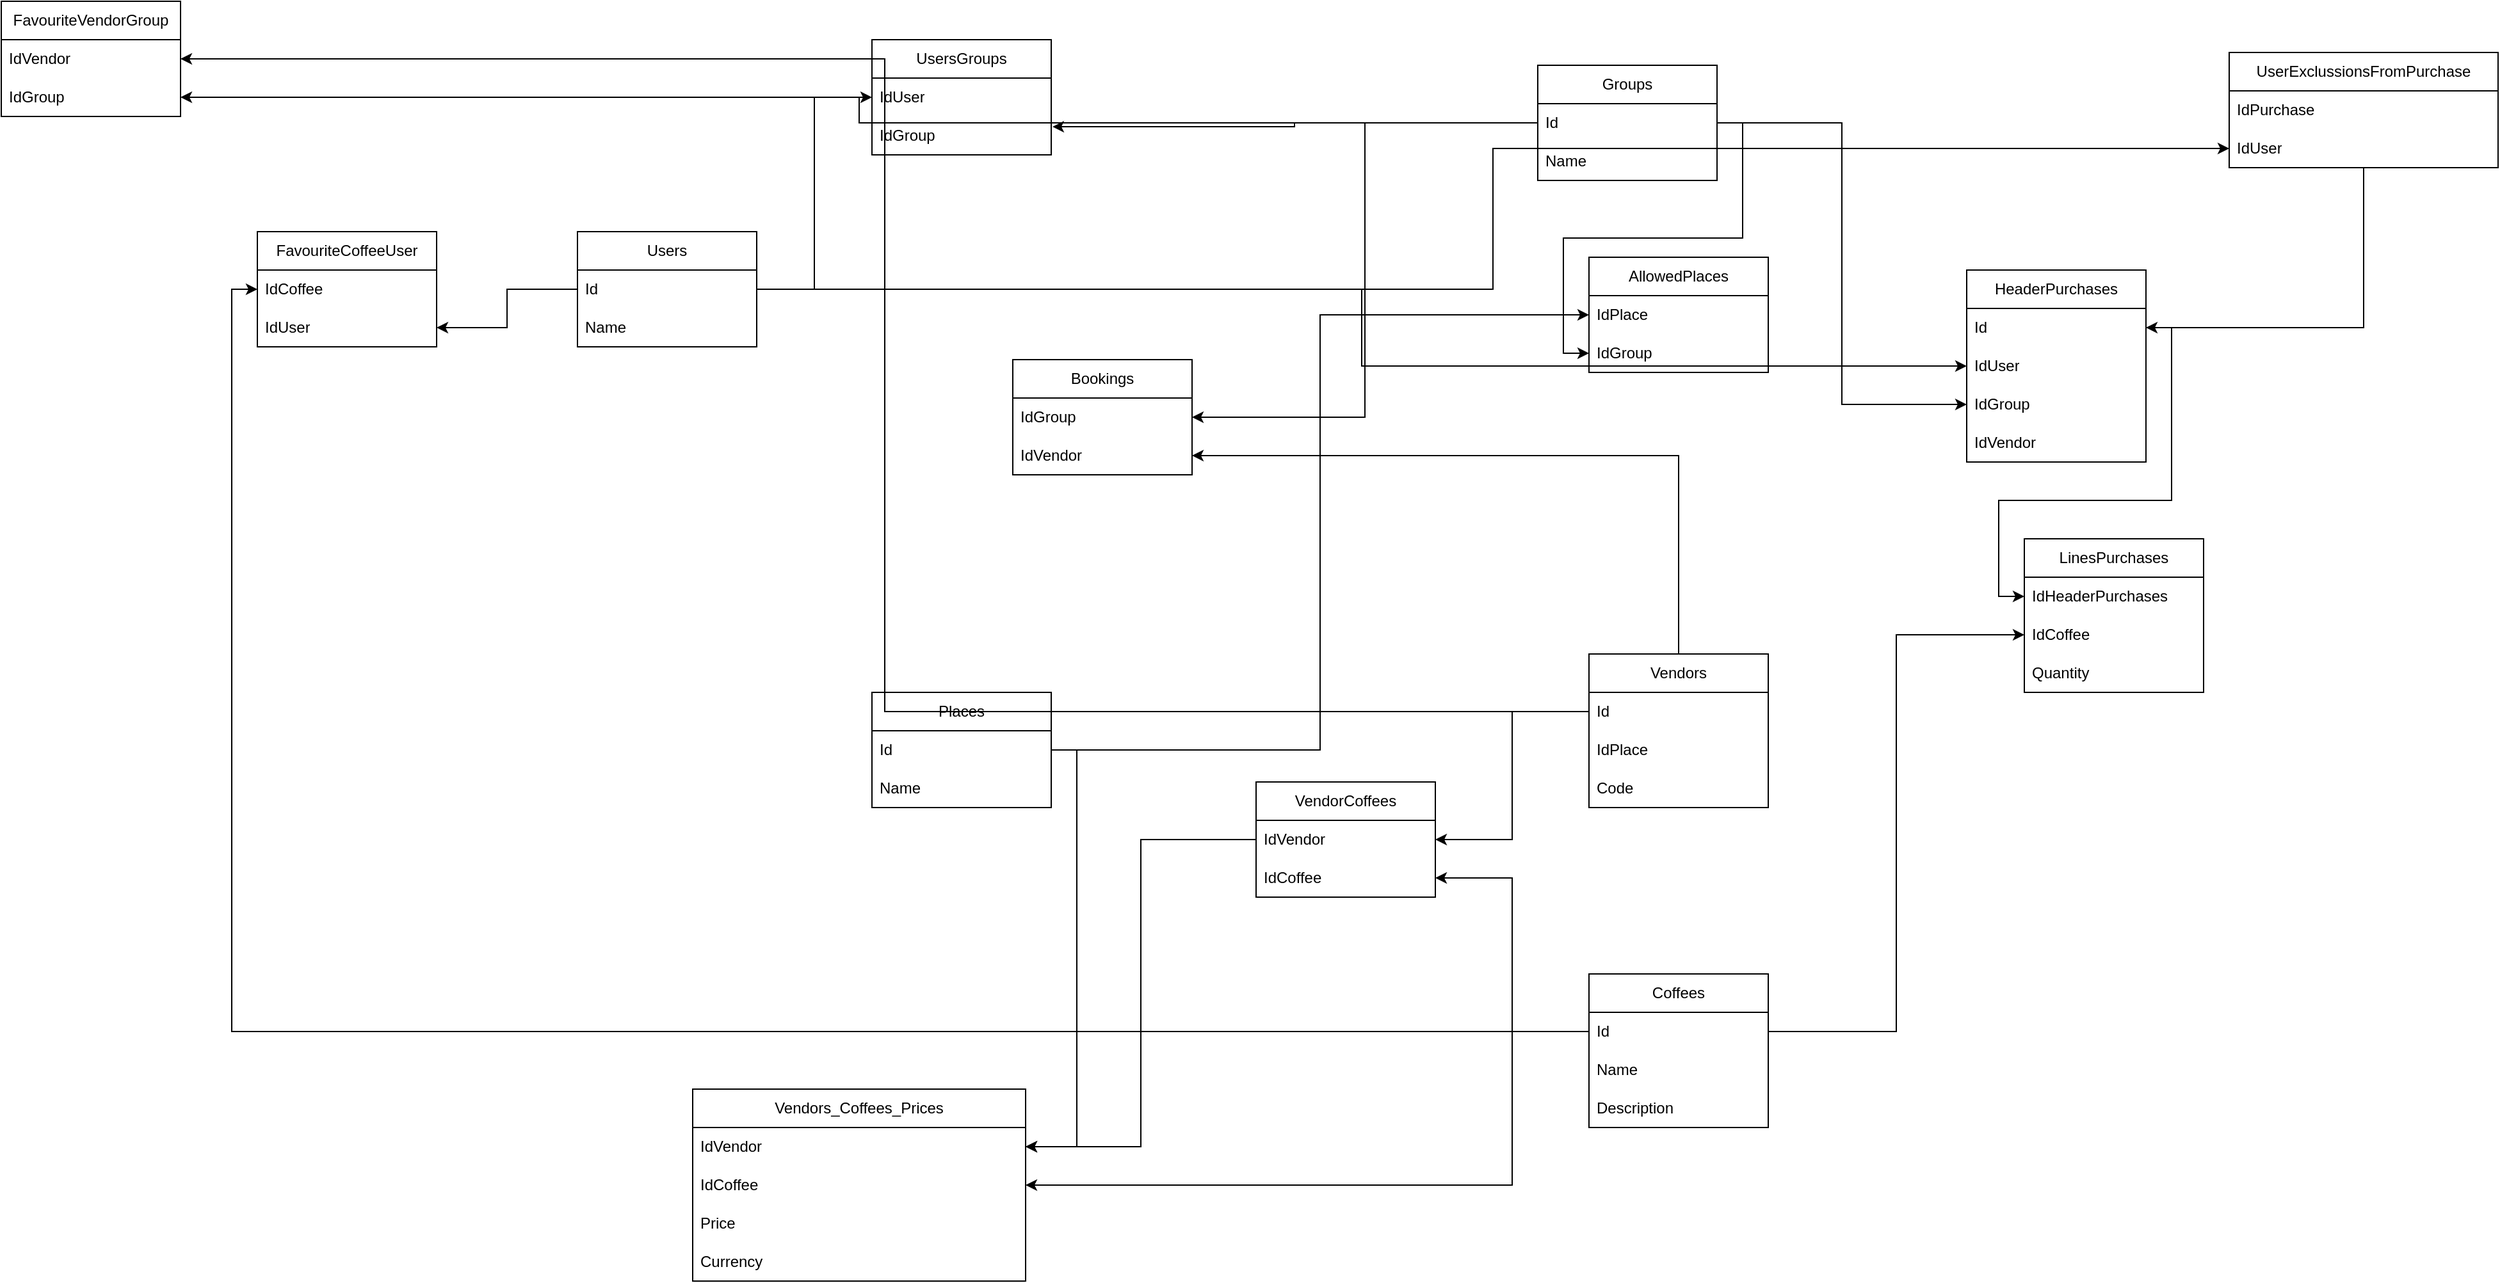 <mxfile version="21.2.9" type="github" pages="2">
  <diagram name="RelationalDiagram" id="efa7a0a1-bf9b-a30e-e6df-94a7791c09e9">
    <mxGraphModel dx="2512" dy="1124" grid="1" gridSize="10" guides="1" tooltips="1" connect="1" arrows="1" fold="1" page="1" pageScale="1" pageWidth="826" pageHeight="1169" background="none" math="0" shadow="0">
      <root>
        <mxCell id="0" />
        <mxCell id="1" parent="0" />
        <mxCell id="ynaRiRUArdKcr1fRVs-h-115" value="Places" style="swimlane;fontStyle=0;childLayout=stackLayout;horizontal=1;startSize=30;horizontalStack=0;resizeParent=1;resizeParentMax=0;resizeLast=0;collapsible=1;marginBottom=0;whiteSpace=wrap;html=1;" vertex="1" parent="1">
          <mxGeometry x="1070" y="600" width="140" height="90" as="geometry" />
        </mxCell>
        <mxCell id="ynaRiRUArdKcr1fRVs-h-116" value="Id" style="text;strokeColor=none;fillColor=none;align=left;verticalAlign=middle;spacingLeft=4;spacingRight=4;overflow=hidden;points=[[0,0.5],[1,0.5]];portConstraint=eastwest;rotatable=0;whiteSpace=wrap;html=1;" vertex="1" parent="ynaRiRUArdKcr1fRVs-h-115">
          <mxGeometry y="30" width="140" height="30" as="geometry" />
        </mxCell>
        <mxCell id="ynaRiRUArdKcr1fRVs-h-117" value="Name" style="text;strokeColor=none;fillColor=none;align=left;verticalAlign=middle;spacingLeft=4;spacingRight=4;overflow=hidden;points=[[0,0.5],[1,0.5]];portConstraint=eastwest;rotatable=0;whiteSpace=wrap;html=1;" vertex="1" parent="ynaRiRUArdKcr1fRVs-h-115">
          <mxGeometry y="60" width="140" height="30" as="geometry" />
        </mxCell>
        <mxCell id="ynaRiRUArdKcr1fRVs-h-175" style="edgeStyle=orthogonalEdgeStyle;rounded=0;orthogonalLoop=1;jettySize=auto;html=1;entryX=1;entryY=0.5;entryDx=0;entryDy=0;" edge="1" parent="1" source="ynaRiRUArdKcr1fRVs-h-119" target="ynaRiRUArdKcr1fRVs-h-150">
          <mxGeometry relative="1" as="geometry" />
        </mxCell>
        <mxCell id="ynaRiRUArdKcr1fRVs-h-119" value="Vendors" style="swimlane;fontStyle=0;childLayout=stackLayout;horizontal=1;startSize=30;horizontalStack=0;resizeParent=1;resizeParentMax=0;resizeLast=0;collapsible=1;marginBottom=0;whiteSpace=wrap;html=1;" vertex="1" parent="1">
          <mxGeometry x="1630" y="570" width="140" height="120" as="geometry" />
        </mxCell>
        <mxCell id="ynaRiRUArdKcr1fRVs-h-120" value="Id" style="text;strokeColor=none;fillColor=none;align=left;verticalAlign=middle;spacingLeft=4;spacingRight=4;overflow=hidden;points=[[0,0.5],[1,0.5]];portConstraint=eastwest;rotatable=0;whiteSpace=wrap;html=1;" vertex="1" parent="ynaRiRUArdKcr1fRVs-h-119">
          <mxGeometry y="30" width="140" height="30" as="geometry" />
        </mxCell>
        <mxCell id="ynaRiRUArdKcr1fRVs-h-121" value="IdPlace" style="text;strokeColor=none;fillColor=none;align=left;verticalAlign=middle;spacingLeft=4;spacingRight=4;overflow=hidden;points=[[0,0.5],[1,0.5]];portConstraint=eastwest;rotatable=0;whiteSpace=wrap;html=1;" vertex="1" parent="ynaRiRUArdKcr1fRVs-h-119">
          <mxGeometry y="60" width="140" height="30" as="geometry" />
        </mxCell>
        <mxCell id="ynaRiRUArdKcr1fRVs-h-190" value="Code" style="text;strokeColor=none;fillColor=none;align=left;verticalAlign=middle;spacingLeft=4;spacingRight=4;overflow=hidden;points=[[0,0.5],[1,0.5]];portConstraint=eastwest;rotatable=0;whiteSpace=wrap;html=1;" vertex="1" parent="ynaRiRUArdKcr1fRVs-h-119">
          <mxGeometry y="90" width="140" height="30" as="geometry" />
        </mxCell>
        <mxCell id="ynaRiRUArdKcr1fRVs-h-123" value="Users" style="swimlane;fontStyle=0;childLayout=stackLayout;horizontal=1;startSize=30;horizontalStack=0;resizeParent=1;resizeParentMax=0;resizeLast=0;collapsible=1;marginBottom=0;whiteSpace=wrap;html=1;" vertex="1" parent="1">
          <mxGeometry x="840" y="240" width="140" height="90" as="geometry" />
        </mxCell>
        <mxCell id="ynaRiRUArdKcr1fRVs-h-124" value="Id" style="text;strokeColor=none;fillColor=none;align=left;verticalAlign=middle;spacingLeft=4;spacingRight=4;overflow=hidden;points=[[0,0.5],[1,0.5]];portConstraint=eastwest;rotatable=0;whiteSpace=wrap;html=1;" vertex="1" parent="ynaRiRUArdKcr1fRVs-h-123">
          <mxGeometry y="30" width="140" height="30" as="geometry" />
        </mxCell>
        <mxCell id="ynaRiRUArdKcr1fRVs-h-197" value="Name" style="text;strokeColor=none;fillColor=none;align=left;verticalAlign=middle;spacingLeft=4;spacingRight=4;overflow=hidden;points=[[0,0.5],[1,0.5]];portConstraint=eastwest;rotatable=0;whiteSpace=wrap;html=1;" vertex="1" parent="ynaRiRUArdKcr1fRVs-h-123">
          <mxGeometry y="60" width="140" height="30" as="geometry" />
        </mxCell>
        <mxCell id="ynaRiRUArdKcr1fRVs-h-127" value="Groups" style="swimlane;fontStyle=0;childLayout=stackLayout;horizontal=1;startSize=30;horizontalStack=0;resizeParent=1;resizeParentMax=0;resizeLast=0;collapsible=1;marginBottom=0;whiteSpace=wrap;html=1;" vertex="1" parent="1">
          <mxGeometry x="1590" y="110" width="140" height="90" as="geometry" />
        </mxCell>
        <mxCell id="ynaRiRUArdKcr1fRVs-h-128" value="Id" style="text;strokeColor=none;fillColor=none;align=left;verticalAlign=middle;spacingLeft=4;spacingRight=4;overflow=hidden;points=[[0,0.5],[1,0.5]];portConstraint=eastwest;rotatable=0;whiteSpace=wrap;html=1;" vertex="1" parent="ynaRiRUArdKcr1fRVs-h-127">
          <mxGeometry y="30" width="140" height="30" as="geometry" />
        </mxCell>
        <mxCell id="ynaRiRUArdKcr1fRVs-h-129" value="Name" style="text;strokeColor=none;fillColor=none;align=left;verticalAlign=middle;spacingLeft=4;spacingRight=4;overflow=hidden;points=[[0,0.5],[1,0.5]];portConstraint=eastwest;rotatable=0;whiteSpace=wrap;html=1;" vertex="1" parent="ynaRiRUArdKcr1fRVs-h-127">
          <mxGeometry y="60" width="140" height="30" as="geometry" />
        </mxCell>
        <mxCell id="ynaRiRUArdKcr1fRVs-h-131" value="Coffees" style="swimlane;fontStyle=0;childLayout=stackLayout;horizontal=1;startSize=30;horizontalStack=0;resizeParent=1;resizeParentMax=0;resizeLast=0;collapsible=1;marginBottom=0;whiteSpace=wrap;html=1;" vertex="1" parent="1">
          <mxGeometry x="1630" y="820" width="140" height="120" as="geometry" />
        </mxCell>
        <mxCell id="ynaRiRUArdKcr1fRVs-h-132" value="Id" style="text;strokeColor=none;fillColor=none;align=left;verticalAlign=middle;spacingLeft=4;spacingRight=4;overflow=hidden;points=[[0,0.5],[1,0.5]];portConstraint=eastwest;rotatable=0;whiteSpace=wrap;html=1;" vertex="1" parent="ynaRiRUArdKcr1fRVs-h-131">
          <mxGeometry y="30" width="140" height="30" as="geometry" />
        </mxCell>
        <mxCell id="ynaRiRUArdKcr1fRVs-h-133" value="Name" style="text;strokeColor=none;fillColor=none;align=left;verticalAlign=middle;spacingLeft=4;spacingRight=4;overflow=hidden;points=[[0,0.5],[1,0.5]];portConstraint=eastwest;rotatable=0;whiteSpace=wrap;html=1;" vertex="1" parent="ynaRiRUArdKcr1fRVs-h-131">
          <mxGeometry y="60" width="140" height="30" as="geometry" />
        </mxCell>
        <mxCell id="ynaRiRUArdKcr1fRVs-h-134" value="Description" style="text;strokeColor=none;fillColor=none;align=left;verticalAlign=middle;spacingLeft=4;spacingRight=4;overflow=hidden;points=[[0,0.5],[1,0.5]];portConstraint=eastwest;rotatable=0;whiteSpace=wrap;html=1;" vertex="1" parent="ynaRiRUArdKcr1fRVs-h-131">
          <mxGeometry y="90" width="140" height="30" as="geometry" />
        </mxCell>
        <mxCell id="ynaRiRUArdKcr1fRVs-h-135" value="Vendors_Coffees_Prices" style="swimlane;fontStyle=0;childLayout=stackLayout;horizontal=1;startSize=30;horizontalStack=0;resizeParent=1;resizeParentMax=0;resizeLast=0;collapsible=1;marginBottom=0;whiteSpace=wrap;html=1;" vertex="1" parent="1">
          <mxGeometry x="930" y="910" width="260" height="150" as="geometry" />
        </mxCell>
        <mxCell id="ynaRiRUArdKcr1fRVs-h-137" value="IdVendor" style="text;strokeColor=none;fillColor=none;align=left;verticalAlign=middle;spacingLeft=4;spacingRight=4;overflow=hidden;points=[[0,0.5],[1,0.5]];portConstraint=eastwest;rotatable=0;whiteSpace=wrap;html=1;" vertex="1" parent="ynaRiRUArdKcr1fRVs-h-135">
          <mxGeometry y="30" width="260" height="30" as="geometry" />
        </mxCell>
        <mxCell id="ynaRiRUArdKcr1fRVs-h-138" value="IdCoffee" style="text;strokeColor=none;fillColor=none;align=left;verticalAlign=middle;spacingLeft=4;spacingRight=4;overflow=hidden;points=[[0,0.5],[1,0.5]];portConstraint=eastwest;rotatable=0;whiteSpace=wrap;html=1;" vertex="1" parent="ynaRiRUArdKcr1fRVs-h-135">
          <mxGeometry y="60" width="260" height="30" as="geometry" />
        </mxCell>
        <mxCell id="ynaRiRUArdKcr1fRVs-h-183" value="Price" style="text;strokeColor=none;fillColor=none;align=left;verticalAlign=middle;spacingLeft=4;spacingRight=4;overflow=hidden;points=[[0,0.5],[1,0.5]];portConstraint=eastwest;rotatable=0;whiteSpace=wrap;html=1;" vertex="1" parent="ynaRiRUArdKcr1fRVs-h-135">
          <mxGeometry y="90" width="260" height="30" as="geometry" />
        </mxCell>
        <mxCell id="ynaRiRUArdKcr1fRVs-h-184" value="Currency" style="text;strokeColor=none;fillColor=none;align=left;verticalAlign=middle;spacingLeft=4;spacingRight=4;overflow=hidden;points=[[0,0.5],[1,0.5]];portConstraint=eastwest;rotatable=0;whiteSpace=wrap;html=1;" vertex="1" parent="ynaRiRUArdKcr1fRVs-h-135">
          <mxGeometry y="120" width="260" height="30" as="geometry" />
        </mxCell>
        <mxCell id="ynaRiRUArdKcr1fRVs-h-144" value="HeaderPurchases" style="swimlane;fontStyle=0;childLayout=stackLayout;horizontal=1;startSize=30;horizontalStack=0;resizeParent=1;resizeParentMax=0;resizeLast=0;collapsible=1;marginBottom=0;whiteSpace=wrap;html=1;" vertex="1" parent="1">
          <mxGeometry x="1925" y="270" width="140" height="150" as="geometry" />
        </mxCell>
        <mxCell id="ynaRiRUArdKcr1fRVs-h-145" value="Id" style="text;strokeColor=none;fillColor=none;align=left;verticalAlign=middle;spacingLeft=4;spacingRight=4;overflow=hidden;points=[[0,0.5],[1,0.5]];portConstraint=eastwest;rotatable=0;whiteSpace=wrap;html=1;" vertex="1" parent="ynaRiRUArdKcr1fRVs-h-144">
          <mxGeometry y="30" width="140" height="30" as="geometry" />
        </mxCell>
        <mxCell id="ynaRiRUArdKcr1fRVs-h-146" value="IdUser" style="text;strokeColor=none;fillColor=none;align=left;verticalAlign=middle;spacingLeft=4;spacingRight=4;overflow=hidden;points=[[0,0.5],[1,0.5]];portConstraint=eastwest;rotatable=0;whiteSpace=wrap;html=1;" vertex="1" parent="ynaRiRUArdKcr1fRVs-h-144">
          <mxGeometry y="60" width="140" height="30" as="geometry" />
        </mxCell>
        <mxCell id="ynaRiRUArdKcr1fRVs-h-147" value="IdGroup" style="text;strokeColor=none;fillColor=none;align=left;verticalAlign=middle;spacingLeft=4;spacingRight=4;overflow=hidden;points=[[0,0.5],[1,0.5]];portConstraint=eastwest;rotatable=0;whiteSpace=wrap;html=1;" vertex="1" parent="ynaRiRUArdKcr1fRVs-h-144">
          <mxGeometry y="90" width="140" height="30" as="geometry" />
        </mxCell>
        <mxCell id="ynaRiRUArdKcr1fRVs-h-215" value="IdVendor" style="text;strokeColor=none;fillColor=none;align=left;verticalAlign=middle;spacingLeft=4;spacingRight=4;overflow=hidden;points=[[0,0.5],[1,0.5]];portConstraint=eastwest;rotatable=0;whiteSpace=wrap;html=1;" vertex="1" parent="ynaRiRUArdKcr1fRVs-h-144">
          <mxGeometry y="120" width="140" height="30" as="geometry" />
        </mxCell>
        <mxCell id="ynaRiRUArdKcr1fRVs-h-148" value="Bookings" style="swimlane;fontStyle=0;childLayout=stackLayout;horizontal=1;startSize=30;horizontalStack=0;resizeParent=1;resizeParentMax=0;resizeLast=0;collapsible=1;marginBottom=0;whiteSpace=wrap;html=1;" vertex="1" parent="1">
          <mxGeometry x="1180" y="340" width="140" height="90" as="geometry" />
        </mxCell>
        <mxCell id="ynaRiRUArdKcr1fRVs-h-149" value="IdGroup" style="text;strokeColor=none;fillColor=none;align=left;verticalAlign=middle;spacingLeft=4;spacingRight=4;overflow=hidden;points=[[0,0.5],[1,0.5]];portConstraint=eastwest;rotatable=0;whiteSpace=wrap;html=1;" vertex="1" parent="ynaRiRUArdKcr1fRVs-h-148">
          <mxGeometry y="30" width="140" height="30" as="geometry" />
        </mxCell>
        <mxCell id="ynaRiRUArdKcr1fRVs-h-150" value="IdVendor" style="text;strokeColor=none;fillColor=none;align=left;verticalAlign=middle;spacingLeft=4;spacingRight=4;overflow=hidden;points=[[0,0.5],[1,0.5]];portConstraint=eastwest;rotatable=0;whiteSpace=wrap;html=1;" vertex="1" parent="ynaRiRUArdKcr1fRVs-h-148">
          <mxGeometry y="60" width="140" height="30" as="geometry" />
        </mxCell>
        <mxCell id="ynaRiRUArdKcr1fRVs-h-219" style="edgeStyle=orthogonalEdgeStyle;rounded=0;orthogonalLoop=1;jettySize=auto;html=1;entryX=1;entryY=0.5;entryDx=0;entryDy=0;" edge="1" parent="1" source="ynaRiRUArdKcr1fRVs-h-152" target="ynaRiRUArdKcr1fRVs-h-145">
          <mxGeometry relative="1" as="geometry" />
        </mxCell>
        <mxCell id="ynaRiRUArdKcr1fRVs-h-152" value="UserExclussionsFromPurchase" style="swimlane;fontStyle=0;childLayout=stackLayout;horizontal=1;startSize=30;horizontalStack=0;resizeParent=1;resizeParentMax=0;resizeLast=0;collapsible=1;marginBottom=0;whiteSpace=wrap;html=1;" vertex="1" parent="1">
          <mxGeometry x="2130" y="100" width="210" height="90" as="geometry" />
        </mxCell>
        <mxCell id="ynaRiRUArdKcr1fRVs-h-218" value="IdPurchase" style="text;strokeColor=none;fillColor=none;align=left;verticalAlign=middle;spacingLeft=4;spacingRight=4;overflow=hidden;points=[[0,0.5],[1,0.5]];portConstraint=eastwest;rotatable=0;whiteSpace=wrap;html=1;" vertex="1" parent="ynaRiRUArdKcr1fRVs-h-152">
          <mxGeometry y="30" width="210" height="30" as="geometry" />
        </mxCell>
        <mxCell id="ynaRiRUArdKcr1fRVs-h-153" value="IdUser" style="text;strokeColor=none;fillColor=none;align=left;verticalAlign=middle;spacingLeft=4;spacingRight=4;overflow=hidden;points=[[0,0.5],[1,0.5]];portConstraint=eastwest;rotatable=0;whiteSpace=wrap;html=1;" vertex="1" parent="ynaRiRUArdKcr1fRVs-h-152">
          <mxGeometry y="60" width="210" height="30" as="geometry" />
        </mxCell>
        <mxCell id="ynaRiRUArdKcr1fRVs-h-156" value="UsersGroups" style="swimlane;fontStyle=0;childLayout=stackLayout;horizontal=1;startSize=30;horizontalStack=0;resizeParent=1;resizeParentMax=0;resizeLast=0;collapsible=1;marginBottom=0;whiteSpace=wrap;html=1;" vertex="1" parent="1">
          <mxGeometry x="1070" y="90" width="140" height="90" as="geometry" />
        </mxCell>
        <mxCell id="ynaRiRUArdKcr1fRVs-h-157" value="IdUser" style="text;strokeColor=none;fillColor=none;align=left;verticalAlign=middle;spacingLeft=4;spacingRight=4;overflow=hidden;points=[[0,0.5],[1,0.5]];portConstraint=eastwest;rotatable=0;whiteSpace=wrap;html=1;" vertex="1" parent="ynaRiRUArdKcr1fRVs-h-156">
          <mxGeometry y="30" width="140" height="30" as="geometry" />
        </mxCell>
        <mxCell id="ynaRiRUArdKcr1fRVs-h-158" value="IdGroup" style="text;strokeColor=none;fillColor=none;align=left;verticalAlign=middle;spacingLeft=4;spacingRight=4;overflow=hidden;points=[[0,0.5],[1,0.5]];portConstraint=eastwest;rotatable=0;whiteSpace=wrap;html=1;" vertex="1" parent="ynaRiRUArdKcr1fRVs-h-156">
          <mxGeometry y="60" width="140" height="30" as="geometry" />
        </mxCell>
        <mxCell id="ynaRiRUArdKcr1fRVs-h-160" style="edgeStyle=orthogonalEdgeStyle;rounded=0;orthogonalLoop=1;jettySize=auto;html=1;entryX=0;entryY=0.5;entryDx=0;entryDy=0;" edge="1" parent="1" source="ynaRiRUArdKcr1fRVs-h-124" target="ynaRiRUArdKcr1fRVs-h-157">
          <mxGeometry relative="1" as="geometry" />
        </mxCell>
        <mxCell id="ynaRiRUArdKcr1fRVs-h-162" style="edgeStyle=orthogonalEdgeStyle;rounded=0;orthogonalLoop=1;jettySize=auto;html=1;entryX=1.007;entryY=0.267;entryDx=0;entryDy=0;entryPerimeter=0;" edge="1" parent="1" source="ynaRiRUArdKcr1fRVs-h-128" target="ynaRiRUArdKcr1fRVs-h-158">
          <mxGeometry relative="1" as="geometry" />
        </mxCell>
        <mxCell id="ynaRiRUArdKcr1fRVs-h-165" style="edgeStyle=orthogonalEdgeStyle;rounded=0;orthogonalLoop=1;jettySize=auto;html=1;entryX=1;entryY=0.5;entryDx=0;entryDy=0;" edge="1" parent="1" source="ynaRiRUArdKcr1fRVs-h-128" target="ynaRiRUArdKcr1fRVs-h-149">
          <mxGeometry relative="1" as="geometry" />
        </mxCell>
        <mxCell id="ynaRiRUArdKcr1fRVs-h-168" value="FavouriteCoffeeUser" style="swimlane;fontStyle=0;childLayout=stackLayout;horizontal=1;startSize=30;horizontalStack=0;resizeParent=1;resizeParentMax=0;resizeLast=0;collapsible=1;marginBottom=0;whiteSpace=wrap;html=1;" vertex="1" parent="1">
          <mxGeometry x="590" y="240" width="140" height="90" as="geometry" />
        </mxCell>
        <mxCell id="ynaRiRUArdKcr1fRVs-h-171" value="IdCoffee" style="text;strokeColor=none;fillColor=none;align=left;verticalAlign=middle;spacingLeft=4;spacingRight=4;overflow=hidden;points=[[0,0.5],[1,0.5]];portConstraint=eastwest;rotatable=0;whiteSpace=wrap;html=1;" vertex="1" parent="ynaRiRUArdKcr1fRVs-h-168">
          <mxGeometry y="30" width="140" height="30" as="geometry" />
        </mxCell>
        <mxCell id="ynaRiRUArdKcr1fRVs-h-172" value="IdUser" style="text;strokeColor=none;fillColor=none;align=left;verticalAlign=middle;spacingLeft=4;spacingRight=4;overflow=hidden;points=[[0,0.5],[1,0.5]];portConstraint=eastwest;rotatable=0;whiteSpace=wrap;html=1;" vertex="1" parent="ynaRiRUArdKcr1fRVs-h-168">
          <mxGeometry y="60" width="140" height="30" as="geometry" />
        </mxCell>
        <mxCell id="ynaRiRUArdKcr1fRVs-h-176" value="VendorCoffees" style="swimlane;fontStyle=0;childLayout=stackLayout;horizontal=1;startSize=30;horizontalStack=0;resizeParent=1;resizeParentMax=0;resizeLast=0;collapsible=1;marginBottom=0;whiteSpace=wrap;html=1;" vertex="1" parent="1">
          <mxGeometry x="1370" y="670" width="140" height="90" as="geometry" />
        </mxCell>
        <mxCell id="ynaRiRUArdKcr1fRVs-h-177" value="IdVendor" style="text;strokeColor=none;fillColor=none;align=left;verticalAlign=middle;spacingLeft=4;spacingRight=4;overflow=hidden;points=[[0,0.5],[1,0.5]];portConstraint=eastwest;rotatable=0;whiteSpace=wrap;html=1;" vertex="1" parent="ynaRiRUArdKcr1fRVs-h-176">
          <mxGeometry y="30" width="140" height="30" as="geometry" />
        </mxCell>
        <mxCell id="ynaRiRUArdKcr1fRVs-h-178" value="IdCoffee" style="text;strokeColor=none;fillColor=none;align=left;verticalAlign=middle;spacingLeft=4;spacingRight=4;overflow=hidden;points=[[0,0.5],[1,0.5]];portConstraint=eastwest;rotatable=0;whiteSpace=wrap;html=1;" vertex="1" parent="ynaRiRUArdKcr1fRVs-h-176">
          <mxGeometry y="60" width="140" height="30" as="geometry" />
        </mxCell>
        <mxCell id="ynaRiRUArdKcr1fRVs-h-181" style="edgeStyle=orthogonalEdgeStyle;rounded=0;orthogonalLoop=1;jettySize=auto;html=1;entryX=1;entryY=0.5;entryDx=0;entryDy=0;" edge="1" parent="1" source="ynaRiRUArdKcr1fRVs-h-120" target="ynaRiRUArdKcr1fRVs-h-177">
          <mxGeometry relative="1" as="geometry" />
        </mxCell>
        <mxCell id="ynaRiRUArdKcr1fRVs-h-182" style="edgeStyle=orthogonalEdgeStyle;rounded=0;orthogonalLoop=1;jettySize=auto;html=1;entryX=1;entryY=0.5;entryDx=0;entryDy=0;" edge="1" parent="1" source="ynaRiRUArdKcr1fRVs-h-132" target="ynaRiRUArdKcr1fRVs-h-178">
          <mxGeometry relative="1" as="geometry" />
        </mxCell>
        <mxCell id="ynaRiRUArdKcr1fRVs-h-186" style="edgeStyle=orthogonalEdgeStyle;rounded=0;orthogonalLoop=1;jettySize=auto;html=1;entryX=1;entryY=0.5;entryDx=0;entryDy=0;" edge="1" parent="1" source="ynaRiRUArdKcr1fRVs-h-116">
          <mxGeometry relative="1" as="geometry">
            <mxPoint x="1190" y="955" as="targetPoint" />
            <Array as="points">
              <mxPoint x="1230" y="645" />
              <mxPoint x="1230" y="955" />
            </Array>
          </mxGeometry>
        </mxCell>
        <mxCell id="ynaRiRUArdKcr1fRVs-h-187" style="edgeStyle=orthogonalEdgeStyle;rounded=0;orthogonalLoop=1;jettySize=auto;html=1;entryX=1;entryY=0.5;entryDx=0;entryDy=0;" edge="1" parent="1" source="ynaRiRUArdKcr1fRVs-h-177" target="ynaRiRUArdKcr1fRVs-h-137">
          <mxGeometry relative="1" as="geometry" />
        </mxCell>
        <mxCell id="ynaRiRUArdKcr1fRVs-h-188" style="edgeStyle=orthogonalEdgeStyle;rounded=0;orthogonalLoop=1;jettySize=auto;html=1;entryX=1;entryY=0.5;entryDx=0;entryDy=0;" edge="1" parent="1" source="ynaRiRUArdKcr1fRVs-h-132" target="ynaRiRUArdKcr1fRVs-h-138">
          <mxGeometry relative="1" as="geometry">
            <Array as="points">
              <mxPoint x="1570" y="865" />
              <mxPoint x="1570" y="985" />
            </Array>
          </mxGeometry>
        </mxCell>
        <mxCell id="ynaRiRUArdKcr1fRVs-h-191" value="AllowedPlaces" style="swimlane;fontStyle=0;childLayout=stackLayout;horizontal=1;startSize=30;horizontalStack=0;resizeParent=1;resizeParentMax=0;resizeLast=0;collapsible=1;marginBottom=0;whiteSpace=wrap;html=1;" vertex="1" parent="1">
          <mxGeometry x="1630" y="260" width="140" height="90" as="geometry" />
        </mxCell>
        <mxCell id="ynaRiRUArdKcr1fRVs-h-192" value="IdPlace" style="text;strokeColor=none;fillColor=none;align=left;verticalAlign=middle;spacingLeft=4;spacingRight=4;overflow=hidden;points=[[0,0.5],[1,0.5]];portConstraint=eastwest;rotatable=0;whiteSpace=wrap;html=1;" vertex="1" parent="ynaRiRUArdKcr1fRVs-h-191">
          <mxGeometry y="30" width="140" height="30" as="geometry" />
        </mxCell>
        <mxCell id="ynaRiRUArdKcr1fRVs-h-193" value="IdGroup" style="text;strokeColor=none;fillColor=none;align=left;verticalAlign=middle;spacingLeft=4;spacingRight=4;overflow=hidden;points=[[0,0.5],[1,0.5]];portConstraint=eastwest;rotatable=0;whiteSpace=wrap;html=1;" vertex="1" parent="ynaRiRUArdKcr1fRVs-h-191">
          <mxGeometry y="60" width="140" height="30" as="geometry" />
        </mxCell>
        <mxCell id="ynaRiRUArdKcr1fRVs-h-195" style="edgeStyle=orthogonalEdgeStyle;rounded=0;orthogonalLoop=1;jettySize=auto;html=1;entryX=0;entryY=0.5;entryDx=0;entryDy=0;" edge="1" parent="1" source="ynaRiRUArdKcr1fRVs-h-116" target="ynaRiRUArdKcr1fRVs-h-192">
          <mxGeometry relative="1" as="geometry" />
        </mxCell>
        <mxCell id="ynaRiRUArdKcr1fRVs-h-196" style="edgeStyle=orthogonalEdgeStyle;rounded=0;orthogonalLoop=1;jettySize=auto;html=1;entryX=0;entryY=0.5;entryDx=0;entryDy=0;" edge="1" parent="1" source="ynaRiRUArdKcr1fRVs-h-128" target="ynaRiRUArdKcr1fRVs-h-193">
          <mxGeometry relative="1" as="geometry" />
        </mxCell>
        <mxCell id="ynaRiRUArdKcr1fRVs-h-198" style="edgeStyle=orthogonalEdgeStyle;rounded=0;orthogonalLoop=1;jettySize=auto;html=1;entryX=1;entryY=0.5;entryDx=0;entryDy=0;" edge="1" parent="1" source="ynaRiRUArdKcr1fRVs-h-124" target="ynaRiRUArdKcr1fRVs-h-172">
          <mxGeometry relative="1" as="geometry" />
        </mxCell>
        <mxCell id="ynaRiRUArdKcr1fRVs-h-199" style="edgeStyle=orthogonalEdgeStyle;rounded=0;orthogonalLoop=1;jettySize=auto;html=1;entryX=0;entryY=0.5;entryDx=0;entryDy=0;" edge="1" parent="1" source="ynaRiRUArdKcr1fRVs-h-132" target="ynaRiRUArdKcr1fRVs-h-171">
          <mxGeometry relative="1" as="geometry" />
        </mxCell>
        <mxCell id="ynaRiRUArdKcr1fRVs-h-201" value="FavouriteVendorGroup" style="swimlane;fontStyle=0;childLayout=stackLayout;horizontal=1;startSize=30;horizontalStack=0;resizeParent=1;resizeParentMax=0;resizeLast=0;collapsible=1;marginBottom=0;whiteSpace=wrap;html=1;" vertex="1" parent="1">
          <mxGeometry x="390" y="60" width="140" height="90" as="geometry" />
        </mxCell>
        <mxCell id="ynaRiRUArdKcr1fRVs-h-202" value="IdVendor" style="text;strokeColor=none;fillColor=none;align=left;verticalAlign=middle;spacingLeft=4;spacingRight=4;overflow=hidden;points=[[0,0.5],[1,0.5]];portConstraint=eastwest;rotatable=0;whiteSpace=wrap;html=1;" vertex="1" parent="ynaRiRUArdKcr1fRVs-h-201">
          <mxGeometry y="30" width="140" height="30" as="geometry" />
        </mxCell>
        <mxCell id="ynaRiRUArdKcr1fRVs-h-203" value="IdGroup" style="text;strokeColor=none;fillColor=none;align=left;verticalAlign=middle;spacingLeft=4;spacingRight=4;overflow=hidden;points=[[0,0.5],[1,0.5]];portConstraint=eastwest;rotatable=0;whiteSpace=wrap;html=1;" vertex="1" parent="ynaRiRUArdKcr1fRVs-h-201">
          <mxGeometry y="60" width="140" height="30" as="geometry" />
        </mxCell>
        <mxCell id="ynaRiRUArdKcr1fRVs-h-204" style="edgeStyle=orthogonalEdgeStyle;rounded=0;orthogonalLoop=1;jettySize=auto;html=1;entryX=1;entryY=0.5;entryDx=0;entryDy=0;" edge="1" parent="1" source="ynaRiRUArdKcr1fRVs-h-120" target="ynaRiRUArdKcr1fRVs-h-202">
          <mxGeometry relative="1" as="geometry" />
        </mxCell>
        <mxCell id="ynaRiRUArdKcr1fRVs-h-205" style="edgeStyle=orthogonalEdgeStyle;rounded=0;orthogonalLoop=1;jettySize=auto;html=1;entryX=1;entryY=0.5;entryDx=0;entryDy=0;" edge="1" parent="1" source="ynaRiRUArdKcr1fRVs-h-128" target="ynaRiRUArdKcr1fRVs-h-203">
          <mxGeometry relative="1" as="geometry" />
        </mxCell>
        <mxCell id="ynaRiRUArdKcr1fRVs-h-209" value="LinesPurchases" style="swimlane;fontStyle=0;childLayout=stackLayout;horizontal=1;startSize=30;horizontalStack=0;resizeParent=1;resizeParentMax=0;resizeLast=0;collapsible=1;marginBottom=0;whiteSpace=wrap;html=1;" vertex="1" parent="1">
          <mxGeometry x="1970" y="480" width="140" height="120" as="geometry" />
        </mxCell>
        <mxCell id="ynaRiRUArdKcr1fRVs-h-210" value="IdHeaderPurchases" style="text;strokeColor=none;fillColor=none;align=left;verticalAlign=middle;spacingLeft=4;spacingRight=4;overflow=hidden;points=[[0,0.5],[1,0.5]];portConstraint=eastwest;rotatable=0;whiteSpace=wrap;html=1;" vertex="1" parent="ynaRiRUArdKcr1fRVs-h-209">
          <mxGeometry y="30" width="140" height="30" as="geometry" />
        </mxCell>
        <mxCell id="ynaRiRUArdKcr1fRVs-h-211" value="IdCoffee" style="text;strokeColor=none;fillColor=none;align=left;verticalAlign=middle;spacingLeft=4;spacingRight=4;overflow=hidden;points=[[0,0.5],[1,0.5]];portConstraint=eastwest;rotatable=0;whiteSpace=wrap;html=1;" vertex="1" parent="ynaRiRUArdKcr1fRVs-h-209">
          <mxGeometry y="60" width="140" height="30" as="geometry" />
        </mxCell>
        <mxCell id="ynaRiRUArdKcr1fRVs-h-212" value="Quantity" style="text;strokeColor=none;fillColor=none;align=left;verticalAlign=middle;spacingLeft=4;spacingRight=4;overflow=hidden;points=[[0,0.5],[1,0.5]];portConstraint=eastwest;rotatable=0;whiteSpace=wrap;html=1;" vertex="1" parent="ynaRiRUArdKcr1fRVs-h-209">
          <mxGeometry y="90" width="140" height="30" as="geometry" />
        </mxCell>
        <mxCell id="ynaRiRUArdKcr1fRVs-h-213" style="edgeStyle=orthogonalEdgeStyle;rounded=0;orthogonalLoop=1;jettySize=auto;html=1;entryX=0;entryY=0.5;entryDx=0;entryDy=0;" edge="1" parent="1" source="ynaRiRUArdKcr1fRVs-h-145" target="ynaRiRUArdKcr1fRVs-h-210">
          <mxGeometry relative="1" as="geometry">
            <Array as="points">
              <mxPoint x="2085" y="315" />
              <mxPoint x="2085" y="450" />
              <mxPoint x="1950" y="450" />
              <mxPoint x="1950" y="525" />
            </Array>
          </mxGeometry>
        </mxCell>
        <mxCell id="ynaRiRUArdKcr1fRVs-h-214" style="edgeStyle=orthogonalEdgeStyle;rounded=0;orthogonalLoop=1;jettySize=auto;html=1;entryX=0;entryY=0.5;entryDx=0;entryDy=0;" edge="1" parent="1" source="ynaRiRUArdKcr1fRVs-h-132" target="ynaRiRUArdKcr1fRVs-h-211">
          <mxGeometry relative="1" as="geometry" />
        </mxCell>
        <mxCell id="ynaRiRUArdKcr1fRVs-h-216" style="edgeStyle=orthogonalEdgeStyle;rounded=0;orthogonalLoop=1;jettySize=auto;html=1;entryX=0;entryY=0.5;entryDx=0;entryDy=0;exitX=1;exitY=0.5;exitDx=0;exitDy=0;" edge="1" parent="1" source="ynaRiRUArdKcr1fRVs-h-124" target="ynaRiRUArdKcr1fRVs-h-146">
          <mxGeometry relative="1" as="geometry" />
        </mxCell>
        <mxCell id="ynaRiRUArdKcr1fRVs-h-217" style="edgeStyle=orthogonalEdgeStyle;rounded=0;orthogonalLoop=1;jettySize=auto;html=1;entryX=0;entryY=0.5;entryDx=0;entryDy=0;" edge="1" parent="1" source="ynaRiRUArdKcr1fRVs-h-128" target="ynaRiRUArdKcr1fRVs-h-147">
          <mxGeometry relative="1" as="geometry" />
        </mxCell>
        <mxCell id="ynaRiRUArdKcr1fRVs-h-220" style="edgeStyle=orthogonalEdgeStyle;rounded=0;orthogonalLoop=1;jettySize=auto;html=1;entryX=0;entryY=0.5;entryDx=0;entryDy=0;" edge="1" parent="1" source="ynaRiRUArdKcr1fRVs-h-124" target="ynaRiRUArdKcr1fRVs-h-153">
          <mxGeometry relative="1" as="geometry" />
        </mxCell>
      </root>
    </mxGraphModel>
  </diagram>
  <diagram id="-VcZjvdm9e__RmhX5ywH" name="FunctionalDiagram">
    <mxGraphModel dx="1685" dy="-45" grid="1" gridSize="10" guides="1" tooltips="1" connect="1" arrows="1" fold="1" page="1" pageScale="1" pageWidth="827" pageHeight="1169" math="0" shadow="0">
      <root>
        <mxCell id="0" />
        <mxCell id="1" parent="0" />
        <mxCell id="SQUzsuzVga4-01VYfYrZ-14" style="edgeStyle=orthogonalEdgeStyle;rounded=0;orthogonalLoop=1;jettySize=auto;html=1;entryX=0;entryY=0.5;entryDx=0;entryDy=0;" edge="1" parent="1" source="SQUzsuzVga4-01VYfYrZ-1" target="SQUzsuzVga4-01VYfYrZ-3">
          <mxGeometry relative="1" as="geometry" />
        </mxCell>
        <mxCell id="SQUzsuzVga4-01VYfYrZ-15" style="edgeStyle=orthogonalEdgeStyle;rounded=0;orthogonalLoop=1;jettySize=auto;html=1;entryX=0;entryY=0.5;entryDx=0;entryDy=0;" edge="1" parent="1" source="SQUzsuzVga4-01VYfYrZ-1" target="SQUzsuzVga4-01VYfYrZ-9">
          <mxGeometry relative="1" as="geometry" />
        </mxCell>
        <mxCell id="SQUzsuzVga4-01VYfYrZ-1" value="Actor" style="shape=umlActor;verticalLabelPosition=bottom;verticalAlign=top;html=1;outlineConnect=0;" vertex="1" parent="1">
          <mxGeometry x="840" y="1300" width="30" height="60" as="geometry" />
        </mxCell>
        <mxCell id="SQUzsuzVga4-01VYfYrZ-3" value="Login" style="rounded=0;whiteSpace=wrap;html=1;" vertex="1" parent="1">
          <mxGeometry x="920" y="1240" width="120" height="60" as="geometry" />
        </mxCell>
        <mxCell id="SQUzsuzVga4-01VYfYrZ-7" style="edgeStyle=orthogonalEdgeStyle;rounded=0;orthogonalLoop=1;jettySize=auto;html=1;entryX=0.5;entryY=0;entryDx=0;entryDy=0;exitX=0.5;exitY=0;exitDx=0;exitDy=0;" edge="1" parent="1" source="SQUzsuzVga4-01VYfYrZ-4" target="SQUzsuzVga4-01VYfYrZ-3">
          <mxGeometry relative="1" as="geometry" />
        </mxCell>
        <mxCell id="SQUzsuzVga4-01VYfYrZ-11" style="edgeStyle=orthogonalEdgeStyle;rounded=0;orthogonalLoop=1;jettySize=auto;html=1;" edge="1" parent="1" source="SQUzsuzVga4-01VYfYrZ-4">
          <mxGeometry relative="1" as="geometry">
            <mxPoint x="1260" y="1270" as="targetPoint" />
          </mxGeometry>
        </mxCell>
        <mxCell id="SQUzsuzVga4-01VYfYrZ-4" value="" style="rhombus;whiteSpace=wrap;html=1;" vertex="1" parent="1">
          <mxGeometry x="1080" y="1230" width="80" height="80" as="geometry" />
        </mxCell>
        <mxCell id="SQUzsuzVga4-01VYfYrZ-8" value="Fail" style="text;html=1;strokeColor=none;fillColor=none;align=center;verticalAlign=middle;whiteSpace=wrap;rounded=0;" vertex="1" parent="1">
          <mxGeometry x="1010" y="1169" width="60" height="30" as="geometry" />
        </mxCell>
        <mxCell id="SQUzsuzVga4-01VYfYrZ-13" style="edgeStyle=orthogonalEdgeStyle;rounded=0;orthogonalLoop=1;jettySize=auto;html=1;entryX=0.5;entryY=1;entryDx=0;entryDy=0;" edge="1" parent="1" source="SQUzsuzVga4-01VYfYrZ-9" target="SQUzsuzVga4-01VYfYrZ-3">
          <mxGeometry relative="1" as="geometry" />
        </mxCell>
        <mxCell id="SQUzsuzVga4-01VYfYrZ-9" value="Register" style="rounded=0;whiteSpace=wrap;html=1;" vertex="1" parent="1">
          <mxGeometry x="920" y="1370" width="120" height="60" as="geometry" />
        </mxCell>
        <mxCell id="SQUzsuzVga4-01VYfYrZ-12" value="Success" style="text;html=1;strokeColor=none;fillColor=none;align=center;verticalAlign=middle;whiteSpace=wrap;rounded=0;" vertex="1" parent="1">
          <mxGeometry x="1170" y="1220" width="60" height="30" as="geometry" />
        </mxCell>
        <mxCell id="SQUzsuzVga4-01VYfYrZ-18" value="" style="edgeStyle=orthogonalEdgeStyle;rounded=0;orthogonalLoop=1;jettySize=auto;html=1;" edge="1" parent="1" source="SQUzsuzVga4-01VYfYrZ-16" target="SQUzsuzVga4-01VYfYrZ-17">
          <mxGeometry relative="1" as="geometry" />
        </mxCell>
        <mxCell id="SQUzsuzVga4-01VYfYrZ-20" value="" style="edgeStyle=orthogonalEdgeStyle;rounded=0;orthogonalLoop=1;jettySize=auto;html=1;" edge="1" parent="1" source="SQUzsuzVga4-01VYfYrZ-16" target="SQUzsuzVga4-01VYfYrZ-19">
          <mxGeometry relative="1" as="geometry" />
        </mxCell>
        <mxCell id="SQUzsuzVga4-01VYfYrZ-16" value="First Time" style="rhombus;whiteSpace=wrap;html=1;" vertex="1" parent="1">
          <mxGeometry x="1260" y="1230" width="80" height="80" as="geometry" />
        </mxCell>
        <mxCell id="SQUzsuzVga4-01VYfYrZ-35" style="edgeStyle=orthogonalEdgeStyle;rounded=0;orthogonalLoop=1;jettySize=auto;html=1;entryX=0.5;entryY=0;entryDx=0;entryDy=0;" edge="1" parent="1" source="SQUzsuzVga4-01VYfYrZ-17" target="SQUzsuzVga4-01VYfYrZ-31">
          <mxGeometry relative="1" as="geometry" />
        </mxCell>
        <mxCell id="SQUzsuzVga4-01VYfYrZ-17" value="Initial User Configuration Page" style="whiteSpace=wrap;html=1;" vertex="1" parent="1">
          <mxGeometry x="1400" y="1240" width="120" height="60" as="geometry" />
        </mxCell>
        <mxCell id="SQUzsuzVga4-01VYfYrZ-27" style="edgeStyle=orthogonalEdgeStyle;rounded=0;orthogonalLoop=1;jettySize=auto;html=1;entryX=0;entryY=0.5;entryDx=0;entryDy=0;" edge="1" parent="1" source="SQUzsuzVga4-01VYfYrZ-19" target="SQUzsuzVga4-01VYfYrZ-23">
          <mxGeometry relative="1" as="geometry" />
        </mxCell>
        <mxCell id="SQUzsuzVga4-01VYfYrZ-28" style="edgeStyle=orthogonalEdgeStyle;rounded=0;orthogonalLoop=1;jettySize=auto;html=1;entryX=0;entryY=0.5;entryDx=0;entryDy=0;" edge="1" parent="1" source="SQUzsuzVga4-01VYfYrZ-19" target="SQUzsuzVga4-01VYfYrZ-25">
          <mxGeometry relative="1" as="geometry" />
        </mxCell>
        <mxCell id="SQUzsuzVga4-01VYfYrZ-46" style="edgeStyle=orthogonalEdgeStyle;rounded=0;orthogonalLoop=1;jettySize=auto;html=1;entryX=0;entryY=0.5;entryDx=0;entryDy=0;" edge="1" parent="1" source="SQUzsuzVga4-01VYfYrZ-19" target="SQUzsuzVga4-01VYfYrZ-45">
          <mxGeometry relative="1" as="geometry" />
        </mxCell>
        <mxCell id="SQUzsuzVga4-01VYfYrZ-54" style="edgeStyle=orthogonalEdgeStyle;rounded=0;orthogonalLoop=1;jettySize=auto;html=1;entryX=0;entryY=0.5;entryDx=0;entryDy=0;" edge="1" parent="1" source="SQUzsuzVga4-01VYfYrZ-19" target="SQUzsuzVga4-01VYfYrZ-53">
          <mxGeometry relative="1" as="geometry" />
        </mxCell>
        <mxCell id="SQUzsuzVga4-01VYfYrZ-19" value="Initial Page" style="whiteSpace=wrap;html=1;" vertex="1" parent="1">
          <mxGeometry x="1240" y="1400" width="120" height="60" as="geometry" />
        </mxCell>
        <mxCell id="SQUzsuzVga4-01VYfYrZ-21" value="Yes" style="text;html=1;align=center;verticalAlign=middle;resizable=0;points=[];autosize=1;strokeColor=none;fillColor=none;" vertex="1" parent="1">
          <mxGeometry x="1340" y="1228" width="40" height="30" as="geometry" />
        </mxCell>
        <mxCell id="SQUzsuzVga4-01VYfYrZ-22" value="No" style="text;html=1;align=center;verticalAlign=middle;resizable=0;points=[];autosize=1;strokeColor=none;fillColor=none;" vertex="1" parent="1">
          <mxGeometry x="1310" y="1328" width="40" height="30" as="geometry" />
        </mxCell>
        <mxCell id="SQUzsuzVga4-01VYfYrZ-30" value="" style="edgeStyle=orthogonalEdgeStyle;rounded=0;orthogonalLoop=1;jettySize=auto;html=1;entryX=0.5;entryY=0;entryDx=0;entryDy=0;" edge="1" parent="1" source="SQUzsuzVga4-01VYfYrZ-23" target="SQUzsuzVga4-01VYfYrZ-38">
          <mxGeometry relative="1" as="geometry">
            <mxPoint x="1560" y="1510" as="targetPoint" />
          </mxGeometry>
        </mxCell>
        <mxCell id="SQUzsuzVga4-01VYfYrZ-23" value="Bookings" style="whiteSpace=wrap;html=1;" vertex="1" parent="1">
          <mxGeometry x="1360" y="1480" width="120" height="60" as="geometry" />
        </mxCell>
        <mxCell id="SQUzsuzVga4-01VYfYrZ-43" style="edgeStyle=orthogonalEdgeStyle;rounded=0;orthogonalLoop=1;jettySize=auto;html=1;entryX=0.5;entryY=1;entryDx=0;entryDy=0;exitX=1;exitY=0.5;exitDx=0;exitDy=0;" edge="1" parent="1" source="SQUzsuzVga4-01VYfYrZ-25" target="SQUzsuzVga4-01VYfYrZ-17">
          <mxGeometry relative="1" as="geometry" />
        </mxCell>
        <mxCell id="SQUzsuzVga4-01VYfYrZ-25" value="Configuration" style="whiteSpace=wrap;html=1;" vertex="1" parent="1">
          <mxGeometry x="1360" y="1560" width="120" height="60" as="geometry" />
        </mxCell>
        <mxCell id="SQUzsuzVga4-01VYfYrZ-31" value="Information" style="swimlane;fontStyle=0;childLayout=stackLayout;horizontal=1;startSize=30;horizontalStack=0;resizeParent=1;resizeParentMax=0;resizeLast=0;collapsible=1;marginBottom=0;whiteSpace=wrap;html=1;" vertex="1" parent="1">
          <mxGeometry x="1600" y="1258" width="140" height="150" as="geometry" />
        </mxCell>
        <mxCell id="SQUzsuzVga4-01VYfYrZ-32" value="User Name" style="text;strokeColor=none;fillColor=none;align=left;verticalAlign=middle;spacingLeft=4;spacingRight=4;overflow=hidden;points=[[0,0.5],[1,0.5]];portConstraint=eastwest;rotatable=0;whiteSpace=wrap;html=1;" vertex="1" parent="SQUzsuzVga4-01VYfYrZ-31">
          <mxGeometry y="30" width="140" height="30" as="geometry" />
        </mxCell>
        <mxCell id="SQUzsuzVga4-01VYfYrZ-34" value="Place" style="text;strokeColor=none;fillColor=none;align=left;verticalAlign=middle;spacingLeft=4;spacingRight=4;overflow=hidden;points=[[0,0.5],[1,0.5]];portConstraint=eastwest;rotatable=0;whiteSpace=wrap;html=1;" vertex="1" parent="SQUzsuzVga4-01VYfYrZ-31">
          <mxGeometry y="60" width="140" height="30" as="geometry" />
        </mxCell>
        <mxCell id="SQUzsuzVga4-01VYfYrZ-33" value="Add Group / New Group" style="text;strokeColor=none;fillColor=none;align=left;verticalAlign=middle;spacingLeft=4;spacingRight=4;overflow=hidden;points=[[0,0.5],[1,0.5]];portConstraint=eastwest;rotatable=0;whiteSpace=wrap;html=1;" vertex="1" parent="SQUzsuzVga4-01VYfYrZ-31">
          <mxGeometry y="90" width="140" height="30" as="geometry" />
        </mxCell>
        <mxCell id="SQUzsuzVga4-01VYfYrZ-36" value="Set Fav Coffee (From favourite vendor in selected group)" style="text;strokeColor=none;fillColor=none;align=left;verticalAlign=middle;spacingLeft=4;spacingRight=4;overflow=hidden;points=[[0,0.5],[1,0.5]];portConstraint=eastwest;rotatable=0;whiteSpace=wrap;html=1;" vertex="1" parent="SQUzsuzVga4-01VYfYrZ-31">
          <mxGeometry y="120" width="140" height="30" as="geometry" />
        </mxCell>
        <mxCell id="SQUzsuzVga4-01VYfYrZ-38" value="Information" style="swimlane;fontStyle=0;childLayout=stackLayout;horizontal=1;startSize=30;horizontalStack=0;resizeParent=1;resizeParentMax=0;resizeLast=0;collapsible=1;marginBottom=0;whiteSpace=wrap;html=1;" vertex="1" parent="1">
          <mxGeometry x="1570" y="1510" width="160" height="120" as="geometry" />
        </mxCell>
        <mxCell id="SQUzsuzVga4-01VYfYrZ-39" value="Group" style="text;strokeColor=none;fillColor=none;align=left;verticalAlign=middle;spacingLeft=4;spacingRight=4;overflow=hidden;points=[[0,0.5],[1,0.5]];portConstraint=eastwest;rotatable=0;whiteSpace=wrap;html=1;" vertex="1" parent="SQUzsuzVga4-01VYfYrZ-38">
          <mxGeometry y="30" width="160" height="30" as="geometry" />
        </mxCell>
        <mxCell id="SQUzsuzVga4-01VYfYrZ-42" value="DateTime Only see Free" style="text;strokeColor=none;fillColor=none;align=left;verticalAlign=middle;spacingLeft=4;spacingRight=4;overflow=hidden;points=[[0,0.5],[1,0.5]];portConstraint=eastwest;rotatable=0;whiteSpace=wrap;html=1;" vertex="1" parent="SQUzsuzVga4-01VYfYrZ-38">
          <mxGeometry y="60" width="160" height="30" as="geometry" />
        </mxCell>
        <mxCell id="SQUzsuzVga4-01VYfYrZ-44" value="Optional(Exclussions)" style="text;strokeColor=none;fillColor=none;align=left;verticalAlign=middle;spacingLeft=4;spacingRight=4;overflow=hidden;points=[[0,0.5],[1,0.5]];portConstraint=eastwest;rotatable=0;whiteSpace=wrap;html=1;" vertex="1" parent="SQUzsuzVga4-01VYfYrZ-38">
          <mxGeometry y="90" width="160" height="30" as="geometry" />
        </mxCell>
        <mxCell id="SQUzsuzVga4-01VYfYrZ-51" style="edgeStyle=orthogonalEdgeStyle;rounded=0;orthogonalLoop=1;jettySize=auto;html=1;entryX=0.5;entryY=0;entryDx=0;entryDy=0;" edge="1" parent="1" source="SQUzsuzVga4-01VYfYrZ-45" target="SQUzsuzVga4-01VYfYrZ-47">
          <mxGeometry relative="1" as="geometry" />
        </mxCell>
        <mxCell id="SQUzsuzVga4-01VYfYrZ-45" value="Groups Info" style="whiteSpace=wrap;html=1;" vertex="1" parent="1">
          <mxGeometry x="1360" y="1650" width="120" height="60" as="geometry" />
        </mxCell>
        <mxCell id="SQUzsuzVga4-01VYfYrZ-47" value="Information" style="swimlane;fontStyle=0;childLayout=stackLayout;horizontal=1;startSize=30;horizontalStack=0;resizeParent=1;resizeParentMax=0;resizeLast=0;collapsible=1;marginBottom=0;whiteSpace=wrap;html=1;" vertex="1" parent="1">
          <mxGeometry x="1570" y="1670" width="160" height="150" as="geometry" />
        </mxCell>
        <mxCell id="SQUzsuzVga4-01VYfYrZ-48" value="Name" style="text;strokeColor=none;fillColor=none;align=left;verticalAlign=middle;spacingLeft=4;spacingRight=4;overflow=hidden;points=[[0,0.5],[1,0.5]];portConstraint=eastwest;rotatable=0;whiteSpace=wrap;html=1;" vertex="1" parent="SQUzsuzVga4-01VYfYrZ-47">
          <mxGeometry y="30" width="160" height="30" as="geometry" />
        </mxCell>
        <mxCell id="SQUzsuzVga4-01VYfYrZ-49" value="Last user who pay" style="text;strokeColor=none;fillColor=none;align=left;verticalAlign=middle;spacingLeft=4;spacingRight=4;overflow=hidden;points=[[0,0.5],[1,0.5]];portConstraint=eastwest;rotatable=0;whiteSpace=wrap;html=1;" vertex="1" parent="SQUzsuzVga4-01VYfYrZ-47">
          <mxGeometry y="60" width="160" height="30" as="geometry" />
        </mxCell>
        <mxCell id="SQUzsuzVga4-01VYfYrZ-50" value="Next user must pay" style="text;strokeColor=none;fillColor=none;align=left;verticalAlign=middle;spacingLeft=4;spacingRight=4;overflow=hidden;points=[[0,0.5],[1,0.5]];portConstraint=eastwest;rotatable=0;whiteSpace=wrap;html=1;" vertex="1" parent="SQUzsuzVga4-01VYfYrZ-47">
          <mxGeometry y="90" width="160" height="30" as="geometry" />
        </mxCell>
        <mxCell id="SQUzsuzVga4-01VYfYrZ-52" value="Stadistics" style="text;strokeColor=none;fillColor=none;align=left;verticalAlign=middle;spacingLeft=4;spacingRight=4;overflow=hidden;points=[[0,0.5],[1,0.5]];portConstraint=eastwest;rotatable=0;whiteSpace=wrap;html=1;" vertex="1" parent="SQUzsuzVga4-01VYfYrZ-47">
          <mxGeometry y="120" width="160" height="30" as="geometry" />
        </mxCell>
        <mxCell id="SQUzsuzVga4-01VYfYrZ-61" value="" style="edgeStyle=orthogonalEdgeStyle;rounded=0;orthogonalLoop=1;jettySize=auto;html=1;" edge="1" parent="1" source="SQUzsuzVga4-01VYfYrZ-53" target="SQUzsuzVga4-01VYfYrZ-60">
          <mxGeometry relative="1" as="geometry" />
        </mxCell>
        <mxCell id="SQUzsuzVga4-01VYfYrZ-53" value="IF Permissions" style="whiteSpace=wrap;html=1;" vertex="1" parent="1">
          <mxGeometry x="1360" y="1740" width="120" height="60" as="geometry" />
        </mxCell>
        <mxCell id="SQUzsuzVga4-01VYfYrZ-55" value="Information" style="swimlane;fontStyle=0;childLayout=stackLayout;horizontal=1;startSize=30;horizontalStack=0;resizeParent=1;resizeParentMax=0;resizeLast=0;collapsible=1;marginBottom=0;whiteSpace=wrap;html=1;" vertex="1" parent="1">
          <mxGeometry x="1570" y="1900" width="160" height="150" as="geometry" />
        </mxCell>
        <mxCell id="SQUzsuzVga4-01VYfYrZ-56" value="Edit Places" style="text;strokeColor=none;fillColor=none;align=left;verticalAlign=middle;spacingLeft=4;spacingRight=4;overflow=hidden;points=[[0,0.5],[1,0.5]];portConstraint=eastwest;rotatable=0;whiteSpace=wrap;html=1;" vertex="1" parent="SQUzsuzVga4-01VYfYrZ-55">
          <mxGeometry y="30" width="160" height="30" as="geometry" />
        </mxCell>
        <mxCell id="SQUzsuzVga4-01VYfYrZ-63" value="Edit Vendors" style="text;strokeColor=none;fillColor=none;align=left;verticalAlign=middle;spacingLeft=4;spacingRight=4;overflow=hidden;points=[[0,0.5],[1,0.5]];portConstraint=eastwest;rotatable=0;whiteSpace=wrap;html=1;" vertex="1" parent="SQUzsuzVga4-01VYfYrZ-55">
          <mxGeometry y="60" width="160" height="30" as="geometry" />
        </mxCell>
        <mxCell id="SQUzsuzVga4-01VYfYrZ-64" value="Edit Coffee" style="text;strokeColor=none;fillColor=none;align=left;verticalAlign=middle;spacingLeft=4;spacingRight=4;overflow=hidden;points=[[0,0.5],[1,0.5]];portConstraint=eastwest;rotatable=0;whiteSpace=wrap;html=1;" vertex="1" parent="SQUzsuzVga4-01VYfYrZ-55">
          <mxGeometry y="90" width="160" height="30" as="geometry" />
        </mxCell>
        <mxCell id="SQUzsuzVga4-01VYfYrZ-59" value="Edit Prices" style="text;strokeColor=none;fillColor=none;align=left;verticalAlign=middle;spacingLeft=4;spacingRight=4;overflow=hidden;points=[[0,0.5],[1,0.5]];portConstraint=eastwest;rotatable=0;whiteSpace=wrap;html=1;" vertex="1" parent="SQUzsuzVga4-01VYfYrZ-55">
          <mxGeometry y="120" width="160" height="30" as="geometry" />
        </mxCell>
        <mxCell id="SQUzsuzVga4-01VYfYrZ-62" style="edgeStyle=orthogonalEdgeStyle;rounded=0;orthogonalLoop=1;jettySize=auto;html=1;entryX=0.5;entryY=0;entryDx=0;entryDy=0;" edge="1" parent="1" source="SQUzsuzVga4-01VYfYrZ-60" target="SQUzsuzVga4-01VYfYrZ-55">
          <mxGeometry relative="1" as="geometry" />
        </mxCell>
        <mxCell id="SQUzsuzVga4-01VYfYrZ-60" value="Places and vendors configuration" style="whiteSpace=wrap;html=1;" vertex="1" parent="1">
          <mxGeometry x="1360" y="1880" width="120" height="60" as="geometry" />
        </mxCell>
      </root>
    </mxGraphModel>
  </diagram>
</mxfile>
